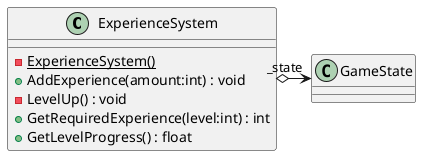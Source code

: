 @startuml
class ExperienceSystem {
    {static} - ExperienceSystem()
    + AddExperience(amount:int) : void
    - LevelUp() : void
    + GetRequiredExperience(level:int) : int
    + GetLevelProgress() : float
}
ExperienceSystem o-> "_state" GameState
@enduml
